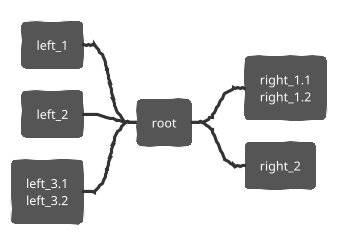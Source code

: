 ' Do not edit
' Theme Gallery
' autogenerated by script
'
@startmindmap
!theme sketchy
+ root
**:right_1.1
right_1.2;
++ right_2

left side

-- left_1
-- left_2
**:left_3.1
left_3.2;
@endmindmap

